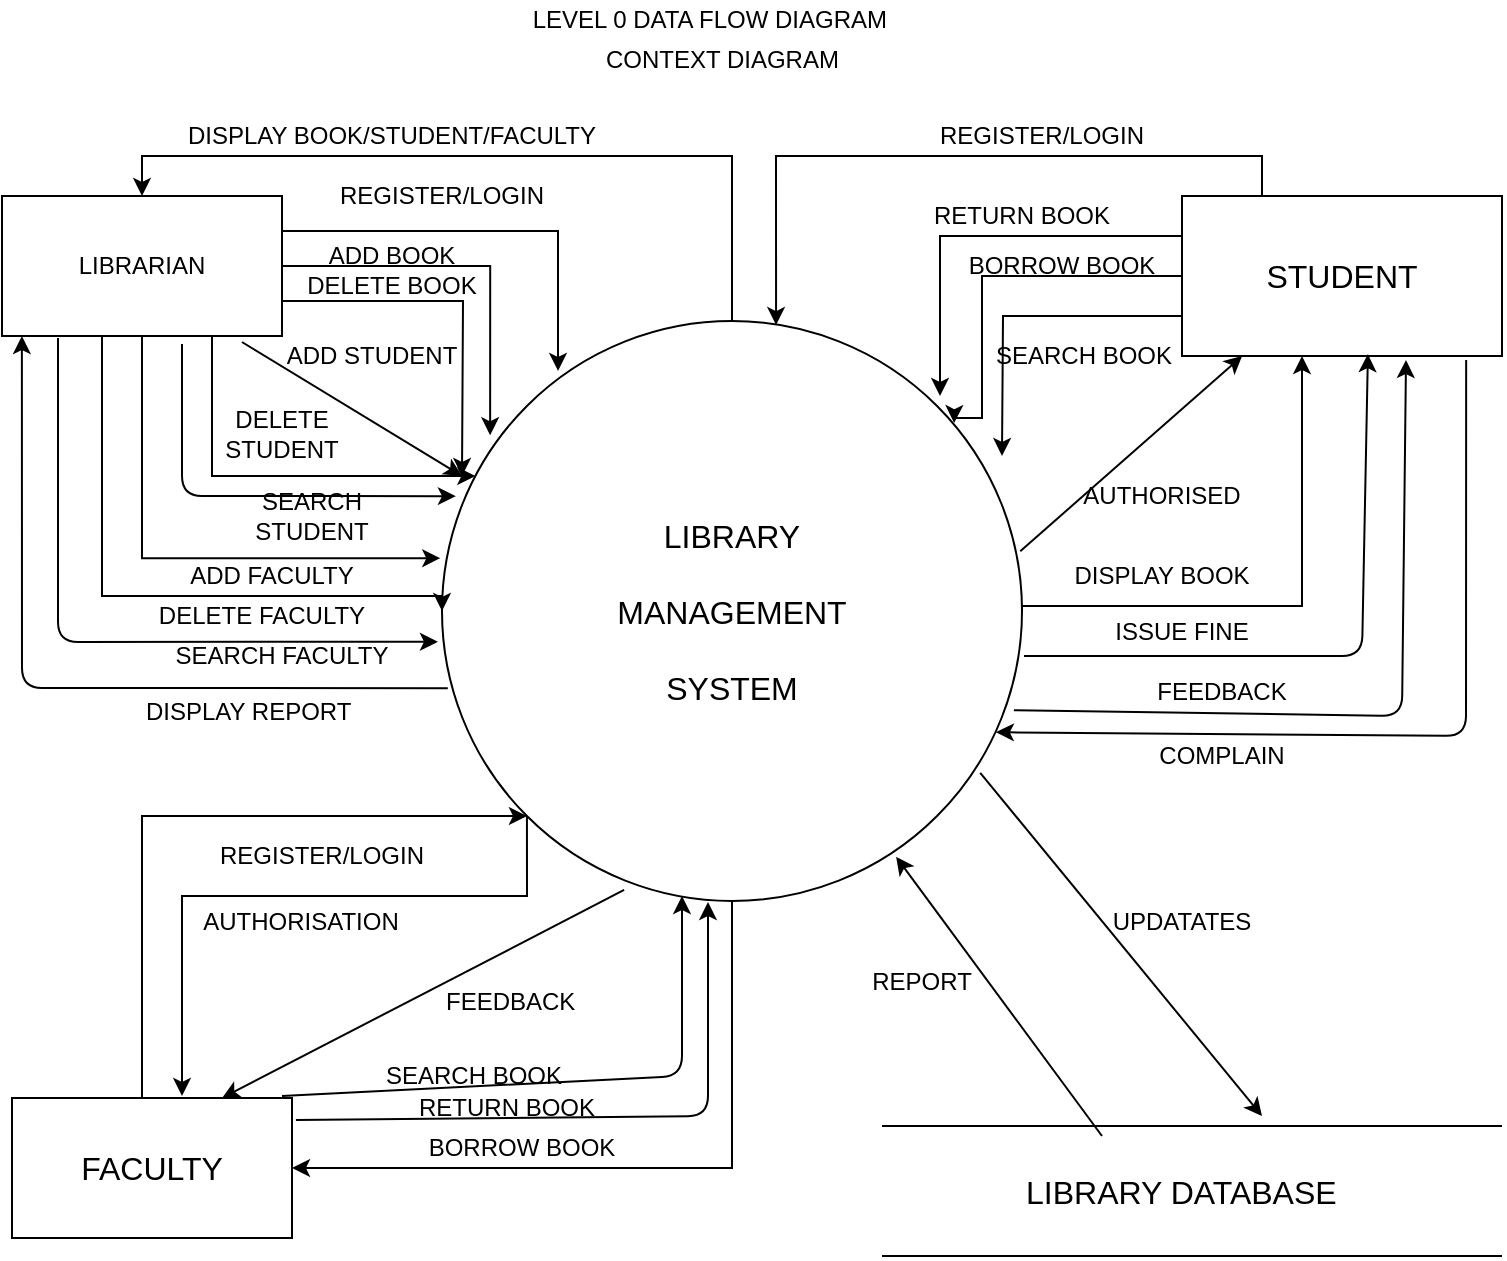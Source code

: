 <mxfile version="10.5.8" type="device"><diagram id="w3vRsI4GcgjeHSH2FWnW" name="Page-1"><mxGraphModel dx="1010" dy="549" grid="1" gridSize="10" guides="1" tooltips="1" connect="1" arrows="1" fold="1" page="1" pageScale="1" pageWidth="850" pageHeight="1100" math="0" shadow="0"><root><mxCell id="0"/><mxCell id="1" parent="0"/><mxCell id="AiGlvjNiKgBiNbBwOzlN-2" style="edgeStyle=orthogonalEdgeStyle;rounded=0;orthogonalLoop=1;jettySize=auto;html=1;" parent="1" edge="1"><mxGeometry relative="1" as="geometry"><mxPoint x="390" y="400" as="targetPoint"/><mxPoint x="390" y="280" as="sourcePoint"/></mxGeometry></mxCell><mxCell id="AiGlvjNiKgBiNbBwOzlN-18" style="edgeStyle=orthogonalEdgeStyle;rounded=0;orthogonalLoop=1;jettySize=auto;html=1;exitX=1;exitY=0.5;exitDx=0;exitDy=0;entryX=0.375;entryY=1;entryDx=0;entryDy=0;entryPerimeter=0;" parent="1" source="AiGlvjNiKgBiNbBwOzlN-3" target="AiGlvjNiKgBiNbBwOzlN-9" edge="1"><mxGeometry relative="1" as="geometry"><mxPoint x="680" y="240" as="targetPoint"/><Array as="points"><mxPoint x="680" y="315"/></Array></mxGeometry></mxCell><mxCell id="AiGlvjNiKgBiNbBwOzlN-26" style="edgeStyle=orthogonalEdgeStyle;rounded=0;orthogonalLoop=1;jettySize=auto;html=1;exitX=0.5;exitY=1;exitDx=0;exitDy=0;entryX=1;entryY=0.5;entryDx=0;entryDy=0;" parent="1" source="AiGlvjNiKgBiNbBwOzlN-3" target="AiGlvjNiKgBiNbBwOzlN-11" edge="1"><mxGeometry relative="1" as="geometry"/></mxCell><mxCell id="4Fdk112uHCVusNX27Rxy-53" style="edgeStyle=orthogonalEdgeStyle;rounded=0;orthogonalLoop=1;jettySize=auto;html=1;exitX=0.5;exitY=0;exitDx=0;exitDy=0;" edge="1" parent="1" source="AiGlvjNiKgBiNbBwOzlN-3" target="AiGlvjNiKgBiNbBwOzlN-8"><mxGeometry relative="1" as="geometry"><Array as="points"><mxPoint x="395" y="90"/><mxPoint x="100" y="90"/></Array></mxGeometry></mxCell><mxCell id="4Fdk112uHCVusNX27Rxy-65" style="edgeStyle=orthogonalEdgeStyle;rounded=0;orthogonalLoop=1;jettySize=auto;html=1;exitX=0;exitY=1;exitDx=0;exitDy=0;" edge="1" parent="1" source="AiGlvjNiKgBiNbBwOzlN-3"><mxGeometry relative="1" as="geometry"><mxPoint x="120" y="560" as="targetPoint"/><Array as="points"><mxPoint x="292" y="460"/><mxPoint x="120" y="460"/></Array></mxGeometry></mxCell><mxCell id="AiGlvjNiKgBiNbBwOzlN-3" value="&lt;div&gt;&lt;font size=&quot;3&quot;&gt;LIBRARY &lt;br&gt;&lt;/font&gt;&lt;/div&gt;&lt;div&gt;&lt;font size=&quot;3&quot;&gt;&lt;br&gt;&lt;/font&gt;&lt;/div&gt;&lt;div&gt;&lt;font size=&quot;3&quot;&gt;MANAGEMENT&lt;/font&gt;&lt;/div&gt;&lt;div&gt;&lt;font size=&quot;3&quot;&gt;&lt;br&gt;&lt;/font&gt;&lt;/div&gt;&lt;div&gt;&lt;font size=&quot;3&quot;&gt;SYSTEM&lt;br&gt;&lt;/font&gt;&lt;/div&gt;" style="ellipse;whiteSpace=wrap;html=1;aspect=fixed;" parent="1" vertex="1"><mxGeometry x="250" y="172.5" width="290" height="290" as="geometry"/></mxCell><mxCell id="AiGlvjNiKgBiNbBwOzlN-19" style="edgeStyle=orthogonalEdgeStyle;rounded=0;orthogonalLoop=1;jettySize=auto;html=1;exitX=1;exitY=0.25;exitDx=0;exitDy=0;entryX=0.2;entryY=0.086;entryDx=0;entryDy=0;entryPerimeter=0;" parent="1" source="AiGlvjNiKgBiNbBwOzlN-8" target="AiGlvjNiKgBiNbBwOzlN-3" edge="1"><mxGeometry relative="1" as="geometry"><mxPoint x="310" y="128" as="targetPoint"/><Array as="points"><mxPoint x="308" y="128"/></Array></mxGeometry></mxCell><mxCell id="4Fdk112uHCVusNX27Rxy-1" style="edgeStyle=orthogonalEdgeStyle;rounded=0;orthogonalLoop=1;jettySize=auto;html=1;exitX=1;exitY=0.5;exitDx=0;exitDy=0;entryX=0.083;entryY=0.197;entryDx=0;entryDy=0;entryPerimeter=0;" edge="1" parent="1" source="AiGlvjNiKgBiNbBwOzlN-8" target="AiGlvjNiKgBiNbBwOzlN-3"><mxGeometry relative="1" as="geometry"><Array as="points"><mxPoint x="274" y="145"/></Array></mxGeometry></mxCell><mxCell id="4Fdk112uHCVusNX27Rxy-38" style="edgeStyle=orthogonalEdgeStyle;rounded=0;orthogonalLoop=1;jettySize=auto;html=1;exitX=1;exitY=0.75;exitDx=0;exitDy=0;" edge="1" parent="1" source="AiGlvjNiKgBiNbBwOzlN-8"><mxGeometry relative="1" as="geometry"><mxPoint x="260" y="250" as="targetPoint"/></mxGeometry></mxCell><mxCell id="4Fdk112uHCVusNX27Rxy-40" style="edgeStyle=orthogonalEdgeStyle;rounded=0;orthogonalLoop=1;jettySize=auto;html=1;exitX=0.75;exitY=1;exitDx=0;exitDy=0;" edge="1" parent="1" source="AiGlvjNiKgBiNbBwOzlN-8" target="AiGlvjNiKgBiNbBwOzlN-3"><mxGeometry relative="1" as="geometry"><mxPoint x="250" y="250" as="targetPoint"/><Array as="points"><mxPoint x="135" y="250"/></Array></mxGeometry></mxCell><mxCell id="4Fdk112uHCVusNX27Rxy-48" style="edgeStyle=orthogonalEdgeStyle;rounded=0;orthogonalLoop=1;jettySize=auto;html=1;exitX=0.5;exitY=1;exitDx=0;exitDy=0;entryX=-0.003;entryY=0.409;entryDx=0;entryDy=0;entryPerimeter=0;" edge="1" parent="1" source="AiGlvjNiKgBiNbBwOzlN-8" target="AiGlvjNiKgBiNbBwOzlN-3"><mxGeometry relative="1" as="geometry"/></mxCell><mxCell id="4Fdk112uHCVusNX27Rxy-49" style="edgeStyle=orthogonalEdgeStyle;rounded=0;orthogonalLoop=1;jettySize=auto;html=1;exitX=0.25;exitY=1;exitDx=0;exitDy=0;entryX=0;entryY=0.5;entryDx=0;entryDy=0;" edge="1" parent="1" source="AiGlvjNiKgBiNbBwOzlN-8" target="AiGlvjNiKgBiNbBwOzlN-3"><mxGeometry relative="1" as="geometry"><Array as="points"><mxPoint x="80" y="180"/><mxPoint x="80" y="310"/><mxPoint x="250" y="310"/></Array></mxGeometry></mxCell><mxCell id="AiGlvjNiKgBiNbBwOzlN-8" value="LIBRARIAN" style="rounded=0;whiteSpace=wrap;html=1;" parent="1" vertex="1"><mxGeometry x="30" y="110" width="140" height="70" as="geometry"/></mxCell><mxCell id="AiGlvjNiKgBiNbBwOzlN-17" style="edgeStyle=orthogonalEdgeStyle;rounded=0;orthogonalLoop=1;jettySize=auto;html=1;exitX=0;exitY=0.25;exitDx=0;exitDy=0;" parent="1" source="AiGlvjNiKgBiNbBwOzlN-9" edge="1"><mxGeometry relative="1" as="geometry"><mxPoint x="499" y="210" as="targetPoint"/><Array as="points"><mxPoint x="499" y="130"/></Array></mxGeometry></mxCell><mxCell id="4Fdk112uHCVusNX27Rxy-2" style="edgeStyle=orthogonalEdgeStyle;rounded=0;orthogonalLoop=1;jettySize=auto;html=1;exitX=0;exitY=0.5;exitDx=0;exitDy=0;entryX=0.883;entryY=0.176;entryDx=0;entryDy=0;entryPerimeter=0;" edge="1" parent="1" source="AiGlvjNiKgBiNbBwOzlN-9" target="AiGlvjNiKgBiNbBwOzlN-3"><mxGeometry relative="1" as="geometry"><Array as="points"><mxPoint x="520" y="150"/><mxPoint x="520" y="221"/></Array></mxGeometry></mxCell><mxCell id="4Fdk112uHCVusNX27Rxy-11" style="edgeStyle=orthogonalEdgeStyle;rounded=0;orthogonalLoop=1;jettySize=auto;html=1;exitX=0;exitY=0.75;exitDx=0;exitDy=0;" edge="1" parent="1" source="AiGlvjNiKgBiNbBwOzlN-9"><mxGeometry relative="1" as="geometry"><mxPoint x="530" y="240" as="targetPoint"/></mxGeometry></mxCell><mxCell id="4Fdk112uHCVusNX27Rxy-17" style="edgeStyle=orthogonalEdgeStyle;rounded=0;orthogonalLoop=1;jettySize=auto;html=1;exitX=0.25;exitY=0;exitDx=0;exitDy=0;entryX=0.576;entryY=0.007;entryDx=0;entryDy=0;entryPerimeter=0;" edge="1" parent="1" source="AiGlvjNiKgBiNbBwOzlN-9" target="AiGlvjNiKgBiNbBwOzlN-3"><mxGeometry relative="1" as="geometry"><Array as="points"><mxPoint x="660" y="90"/><mxPoint x="417" y="90"/></Array></mxGeometry></mxCell><mxCell id="AiGlvjNiKgBiNbBwOzlN-9" value="&lt;font size=&quot;3&quot;&gt;STUDENT&lt;/font&gt;" style="rounded=0;whiteSpace=wrap;html=1;" parent="1" vertex="1"><mxGeometry x="620" y="110" width="160" height="80" as="geometry"/></mxCell><mxCell id="AiGlvjNiKgBiNbBwOzlN-24" style="edgeStyle=orthogonalEdgeStyle;rounded=0;orthogonalLoop=1;jettySize=auto;html=1;exitX=0.5;exitY=0;exitDx=0;exitDy=0;entryX=0;entryY=1;entryDx=0;entryDy=0;" parent="1" source="AiGlvjNiKgBiNbBwOzlN-11" edge="1" target="AiGlvjNiKgBiNbBwOzlN-3"><mxGeometry relative="1" as="geometry"><mxPoint x="264" y="386" as="targetPoint"/><Array as="points"><mxPoint x="100" y="561"/><mxPoint x="100" y="420"/></Array></mxGeometry></mxCell><mxCell id="AiGlvjNiKgBiNbBwOzlN-11" value="&lt;font size=&quot;3&quot;&gt;FACULTY&lt;/font&gt;" style="rounded=0;whiteSpace=wrap;html=1;" parent="1" vertex="1"><mxGeometry x="35" y="561" width="140" height="70" as="geometry"/></mxCell><mxCell id="AiGlvjNiKgBiNbBwOzlN-27" value="" style="endArrow=none;html=1;" parent="1" edge="1"><mxGeometry width="50" height="50" relative="1" as="geometry"><mxPoint x="470" y="640" as="sourcePoint"/><mxPoint x="780" y="640" as="targetPoint"/></mxGeometry></mxCell><mxCell id="AiGlvjNiKgBiNbBwOzlN-28" value="" style="endArrow=none;html=1;" parent="1" edge="1"><mxGeometry width="50" height="50" relative="1" as="geometry"><mxPoint x="470" y="575" as="sourcePoint"/><mxPoint x="780" y="575" as="targetPoint"/></mxGeometry></mxCell><mxCell id="AiGlvjNiKgBiNbBwOzlN-30" value="" style="endArrow=classic;html=1;entryX=0.783;entryY=0.924;entryDx=0;entryDy=0;entryPerimeter=0;" parent="1" target="AiGlvjNiKgBiNbBwOzlN-3" edge="1"><mxGeometry width="50" height="50" relative="1" as="geometry"><mxPoint x="580" y="580" as="sourcePoint"/><mxPoint x="80" y="660" as="targetPoint"/></mxGeometry></mxCell><mxCell id="AiGlvjNiKgBiNbBwOzlN-32" value="" style="endArrow=classic;html=1;exitX=0.928;exitY=0.779;exitDx=0;exitDy=0;exitPerimeter=0;" parent="1" source="AiGlvjNiKgBiNbBwOzlN-3" edge="1"><mxGeometry width="50" height="50" relative="1" as="geometry"><mxPoint x="30" y="710" as="sourcePoint"/><mxPoint x="660" y="570" as="targetPoint"/></mxGeometry></mxCell><mxCell id="AiGlvjNiKgBiNbBwOzlN-35" value="&lt;font size=&quot;3&quot;&gt;LIBRARY DATABASE&lt;br&gt;&lt;/font&gt;" style="text;html=1;resizable=0;points=[];autosize=1;align=left;verticalAlign=top;spacingTop=-4;" parent="1" vertex="1"><mxGeometry x="540" y="596" width="170" height="20" as="geometry"/></mxCell><mxCell id="AiGlvjNiKgBiNbBwOzlN-40" value="REGISTER/LOGIN" style="text;html=1;strokeColor=none;fillColor=none;align=center;verticalAlign=middle;whiteSpace=wrap;rounded=0;" parent="1" vertex="1"><mxGeometry x="200" y="100" width="100" height="20" as="geometry"/></mxCell><mxCell id="AiGlvjNiKgBiNbBwOzlN-44" value="&lt;div&gt;RETURN BOOK&lt;/div&gt;" style="text;html=1;strokeColor=none;fillColor=none;align=center;verticalAlign=middle;whiteSpace=wrap;rounded=0;direction=south;" parent="1" vertex="1"><mxGeometry x="485" y="100" width="110" height="40" as="geometry"/></mxCell><mxCell id="AiGlvjNiKgBiNbBwOzlN-47" value="REGISTER/LOGIN" style="text;html=1;strokeColor=none;fillColor=none;align=center;verticalAlign=middle;whiteSpace=wrap;rounded=0;" parent="1" vertex="1"><mxGeometry x="500" y="70" width="100" height="20" as="geometry"/></mxCell><mxCell id="AiGlvjNiKgBiNbBwOzlN-48" value="REGISTER/LOGIN" style="text;html=1;strokeColor=none;fillColor=none;align=center;verticalAlign=middle;whiteSpace=wrap;rounded=0;" parent="1" vertex="1"><mxGeometry x="140" y="430" width="100" height="20" as="geometry"/></mxCell><mxCell id="AiGlvjNiKgBiNbBwOzlN-51" value="&lt;div&gt;BORROW BOOK&lt;/div&gt;" style="text;html=1;strokeColor=none;fillColor=none;align=center;verticalAlign=middle;whiteSpace=wrap;rounded=0;direction=south;" parent="1" vertex="1"><mxGeometry x="200" y="566" width="180" height="40" as="geometry"/></mxCell><mxCell id="AiGlvjNiKgBiNbBwOzlN-54" value="&amp;nbsp;LEVEL 0 DATA FLOW DIAGRAM" style="text;html=1;resizable=0;points=[];autosize=1;align=left;verticalAlign=top;spacingTop=-4;" parent="1" vertex="1"><mxGeometry x="290" y="12" width="190" height="20" as="geometry"/></mxCell><mxCell id="4Fdk112uHCVusNX27Rxy-3" value="AUTHORISED" style="text;html=1;strokeColor=none;fillColor=none;align=center;verticalAlign=middle;whiteSpace=wrap;rounded=0;" vertex="1" parent="1"><mxGeometry x="590" y="250" width="40" height="20" as="geometry"/></mxCell><mxCell id="4Fdk112uHCVusNX27Rxy-5" value="BORROW BOOK" style="text;html=1;strokeColor=none;fillColor=none;align=center;verticalAlign=middle;whiteSpace=wrap;rounded=0;" vertex="1" parent="1"><mxGeometry x="510" y="140" width="100" height="10" as="geometry"/></mxCell><mxCell id="4Fdk112uHCVusNX27Rxy-12" value="DISPLAY BOOK " style="text;html=1;strokeColor=none;fillColor=none;align=center;verticalAlign=middle;whiteSpace=wrap;rounded=0;" vertex="1" parent="1"><mxGeometry x="560" y="290" width="100" height="20" as="geometry"/></mxCell><mxCell id="4Fdk112uHCVusNX27Rxy-13" value="SEARCH BOOK" style="text;html=1;resizable=0;points=[];autosize=1;align=left;verticalAlign=top;spacingTop=-4;" vertex="1" parent="1"><mxGeometry x="525" y="180" width="100" height="20" as="geometry"/></mxCell><mxCell id="4Fdk112uHCVusNX27Rxy-19" value="" style="endArrow=classic;html=1;entryX=0.188;entryY=1;entryDx=0;entryDy=0;entryPerimeter=0;exitX=0.997;exitY=0.397;exitDx=0;exitDy=0;exitPerimeter=0;" edge="1" parent="1" source="AiGlvjNiKgBiNbBwOzlN-3" target="AiGlvjNiKgBiNbBwOzlN-9"><mxGeometry width="50" height="50" relative="1" as="geometry"><mxPoint x="30" y="790" as="sourcePoint"/><mxPoint x="80" y="740" as="targetPoint"/></mxGeometry></mxCell><mxCell id="4Fdk112uHCVusNX27Rxy-20" value="ISSUE FINE" style="text;html=1;strokeColor=none;fillColor=none;align=center;verticalAlign=middle;whiteSpace=wrap;rounded=0;" vertex="1" parent="1"><mxGeometry x="585" y="317.5" width="70" height="20" as="geometry"/></mxCell><mxCell id="4Fdk112uHCVusNX27Rxy-21" value="" style="endArrow=classic;html=1;entryX=0.581;entryY=0.988;entryDx=0;entryDy=0;entryPerimeter=0;" edge="1" parent="1" target="AiGlvjNiKgBiNbBwOzlN-9"><mxGeometry width="50" height="50" relative="1" as="geometry"><mxPoint x="541" y="340" as="sourcePoint"/><mxPoint x="740" y="310" as="targetPoint"/><Array as="points"><mxPoint x="710" y="340"/></Array></mxGeometry></mxCell><mxCell id="4Fdk112uHCVusNX27Rxy-23" value="ADD BOOK" style="text;html=1;strokeColor=none;fillColor=none;align=center;verticalAlign=middle;whiteSpace=wrap;rounded=0;" vertex="1" parent="1"><mxGeometry x="190" y="130" width="70" height="20" as="geometry"/></mxCell><mxCell id="4Fdk112uHCVusNX27Rxy-24" value="FEEDBACK" style="text;html=1;strokeColor=none;fillColor=none;align=center;verticalAlign=middle;whiteSpace=wrap;rounded=0;" vertex="1" parent="1"><mxGeometry x="620" y="347.5" width="40" height="20" as="geometry"/></mxCell><mxCell id="4Fdk112uHCVusNX27Rxy-27" value="" style="endArrow=classic;html=1;exitX=0.986;exitY=0.671;exitDx=0;exitDy=0;exitPerimeter=0;entryX=0.7;entryY=1.025;entryDx=0;entryDy=0;entryPerimeter=0;" edge="1" parent="1" source="AiGlvjNiKgBiNbBwOzlN-3" target="AiGlvjNiKgBiNbBwOzlN-9"><mxGeometry width="50" height="50" relative="1" as="geometry"><mxPoint x="550" y="410" as="sourcePoint"/><mxPoint x="727" y="250" as="targetPoint"/><Array as="points"><mxPoint x="730" y="370"/></Array></mxGeometry></mxCell><mxCell id="4Fdk112uHCVusNX27Rxy-28" value="DELETE BOOK" style="text;html=1;strokeColor=none;fillColor=none;align=center;verticalAlign=middle;whiteSpace=wrap;rounded=0;" vertex="1" parent="1"><mxGeometry x="175" y="145" width="100" height="20" as="geometry"/></mxCell><mxCell id="4Fdk112uHCVusNX27Rxy-29" value="ADD STUDENT" style="text;html=1;strokeColor=none;fillColor=none;align=center;verticalAlign=middle;whiteSpace=wrap;rounded=0;" vertex="1" parent="1"><mxGeometry x="170" y="180" width="90" height="20" as="geometry"/></mxCell><mxCell id="4Fdk112uHCVusNX27Rxy-30" value="DELETE STUDENT" style="text;html=1;strokeColor=none;fillColor=none;align=center;verticalAlign=middle;whiteSpace=wrap;rounded=0;" vertex="1" parent="1"><mxGeometry x="150" y="219" width="40" height="20" as="geometry"/></mxCell><mxCell id="4Fdk112uHCVusNX27Rxy-31" value="DELETE FACULTY" style="text;html=1;strokeColor=none;fillColor=none;align=center;verticalAlign=middle;whiteSpace=wrap;rounded=0;" vertex="1" parent="1"><mxGeometry x="105" y="310" width="110" height="20" as="geometry"/></mxCell><mxCell id="4Fdk112uHCVusNX27Rxy-32" value="ADD FACULTY" style="text;html=1;strokeColor=none;fillColor=none;align=center;verticalAlign=middle;whiteSpace=wrap;rounded=0;" vertex="1" parent="1"><mxGeometry x="120" y="290" width="90" height="20" as="geometry"/></mxCell><mxCell id="4Fdk112uHCVusNX27Rxy-34" value="SEARCH STUDENT" style="text;html=1;strokeColor=none;fillColor=none;align=center;verticalAlign=middle;whiteSpace=wrap;rounded=0;" vertex="1" parent="1"><mxGeometry x="130" y="260" width="110" height="20" as="geometry"/></mxCell><mxCell id="4Fdk112uHCVusNX27Rxy-35" value="SEARCH FACULTY" style="text;html=1;strokeColor=none;fillColor=none;align=center;verticalAlign=middle;whiteSpace=wrap;rounded=0;" vertex="1" parent="1"><mxGeometry x="115" y="330" width="110" height="20" as="geometry"/></mxCell><mxCell id="4Fdk112uHCVusNX27Rxy-41" value="" style="endArrow=classic;html=1;exitX=0.857;exitY=1.043;exitDx=0;exitDy=0;exitPerimeter=0;" edge="1" parent="1" source="AiGlvjNiKgBiNbBwOzlN-8"><mxGeometry width="50" height="50" relative="1" as="geometry"><mxPoint x="140" y="240" as="sourcePoint"/><mxPoint x="260" y="250" as="targetPoint"/></mxGeometry></mxCell><mxCell id="4Fdk112uHCVusNX27Rxy-43" value="" style="endArrow=classic;html=1;entryX=0.024;entryY=0.302;entryDx=0;entryDy=0;entryPerimeter=0;" edge="1" parent="1" target="AiGlvjNiKgBiNbBwOzlN-3"><mxGeometry width="50" height="50" relative="1" as="geometry"><mxPoint x="120" y="184" as="sourcePoint"/><mxPoint x="175" y="245" as="targetPoint"/><Array as="points"><mxPoint x="120" y="200"/><mxPoint x="120" y="260"/><mxPoint x="190" y="260"/></Array></mxGeometry></mxCell><mxCell id="4Fdk112uHCVusNX27Rxy-44" value="" style="endArrow=classic;html=1;entryX=-0.007;entryY=0.553;entryDx=0;entryDy=0;entryPerimeter=0;exitX=0.2;exitY=1.014;exitDx=0;exitDy=0;exitPerimeter=0;" edge="1" parent="1" source="AiGlvjNiKgBiNbBwOzlN-8" target="AiGlvjNiKgBiNbBwOzlN-3"><mxGeometry width="50" height="50" relative="1" as="geometry"><mxPoint x="80" y="375" as="sourcePoint"/><mxPoint x="130" y="325" as="targetPoint"/><Array as="points"><mxPoint x="58" y="333"/></Array></mxGeometry></mxCell><mxCell id="4Fdk112uHCVusNX27Rxy-45" value="" style="endArrow=classic;html=1;entryX=0.071;entryY=1;entryDx=0;entryDy=0;entryPerimeter=0;exitX=0.01;exitY=0.633;exitDx=0;exitDy=0;exitPerimeter=0;" edge="1" parent="1" source="AiGlvjNiKgBiNbBwOzlN-3" target="AiGlvjNiKgBiNbBwOzlN-8"><mxGeometry width="50" height="50" relative="1" as="geometry"><mxPoint x="40" y="400" as="sourcePoint"/><mxPoint x="90" y="350" as="targetPoint"/><Array as="points"><mxPoint x="40" y="356"/></Array></mxGeometry></mxCell><mxCell id="4Fdk112uHCVusNX27Rxy-46" value="" style="endArrow=classic;html=1;exitX=1.014;exitY=0.157;exitDx=0;exitDy=0;exitPerimeter=0;" edge="1" parent="1" source="AiGlvjNiKgBiNbBwOzlN-11"><mxGeometry width="50" height="50" relative="1" as="geometry"><mxPoint x="180" y="570" as="sourcePoint"/><mxPoint x="383" y="463" as="targetPoint"/><Array as="points"><mxPoint x="383" y="570"/></Array></mxGeometry></mxCell><mxCell id="4Fdk112uHCVusNX27Rxy-56" value="DISPLAY BOOK/STUDENT/FACULTY" style="text;html=1;strokeColor=none;fillColor=none;align=center;verticalAlign=middle;whiteSpace=wrap;rounded=0;" vertex="1" parent="1"><mxGeometry x="110" y="70" width="230" height="20" as="geometry"/></mxCell><mxCell id="4Fdk112uHCVusNX27Rxy-59" value="DISPLAY REPORT" style="text;html=1;resizable=0;points=[];autosize=1;align=left;verticalAlign=top;spacingTop=-4;" vertex="1" parent="1"><mxGeometry x="100" y="357.5" width="120" height="20" as="geometry"/></mxCell><mxCell id="4Fdk112uHCVusNX27Rxy-61" value="RETURN BOOK" style="text;html=1;strokeColor=none;fillColor=none;align=center;verticalAlign=middle;whiteSpace=wrap;rounded=0;" vertex="1" parent="1"><mxGeometry x="235" y="556" width="95" height="20" as="geometry"/></mxCell><mxCell id="4Fdk112uHCVusNX27Rxy-62" value="SEARCH BOOK" style="text;html=1;resizable=0;points=[];autosize=1;align=left;verticalAlign=top;spacingTop=-4;" vertex="1" parent="1"><mxGeometry x="220" y="540" width="100" height="20" as="geometry"/></mxCell><mxCell id="4Fdk112uHCVusNX27Rxy-63" value="" style="endArrow=classic;html=1;" edge="1" parent="1"><mxGeometry width="50" height="50" relative="1" as="geometry"><mxPoint x="170" y="560" as="sourcePoint"/><mxPoint x="370" y="460" as="targetPoint"/><Array as="points"><mxPoint x="370" y="550"/></Array></mxGeometry></mxCell><mxCell id="4Fdk112uHCVusNX27Rxy-64" value="" style="endArrow=classic;html=1;entryX=0.75;entryY=0;entryDx=0;entryDy=0;exitX=0.314;exitY=0.981;exitDx=0;exitDy=0;exitPerimeter=0;" edge="1" parent="1" source="AiGlvjNiKgBiNbBwOzlN-3" target="AiGlvjNiKgBiNbBwOzlN-11"><mxGeometry width="50" height="50" relative="1" as="geometry"><mxPoint x="30" y="710" as="sourcePoint"/><mxPoint x="60" y="690" as="targetPoint"/></mxGeometry></mxCell><mxCell id="4Fdk112uHCVusNX27Rxy-66" value="AUTHORISATION" style="text;html=1;strokeColor=none;fillColor=none;align=center;verticalAlign=middle;whiteSpace=wrap;rounded=0;" vertex="1" parent="1"><mxGeometry x="160" y="463" width="39" height="20" as="geometry"/></mxCell><mxCell id="4Fdk112uHCVusNX27Rxy-68" value="REPORT" style="text;html=1;strokeColor=none;fillColor=none;align=center;verticalAlign=middle;whiteSpace=wrap;rounded=0;" vertex="1" parent="1"><mxGeometry x="470" y="493" width="40" height="20" as="geometry"/></mxCell><mxCell id="4Fdk112uHCVusNX27Rxy-70" value="FEEDBACK" style="text;html=1;resizable=0;points=[];autosize=1;align=left;verticalAlign=top;spacingTop=-4;" vertex="1" parent="1"><mxGeometry x="250" y="503" width="80" height="20" as="geometry"/></mxCell><mxCell id="4Fdk112uHCVusNX27Rxy-72" value="UPDATATES" style="text;html=1;strokeColor=none;fillColor=none;align=center;verticalAlign=middle;whiteSpace=wrap;rounded=0;" vertex="1" parent="1"><mxGeometry x="600" y="463" width="40" height="20" as="geometry"/></mxCell><mxCell id="4Fdk112uHCVusNX27Rxy-73" value="" style="endArrow=classic;html=1;entryX=0.955;entryY=0.709;entryDx=0;entryDy=0;entryPerimeter=0;exitX=0.888;exitY=1.025;exitDx=0;exitDy=0;exitPerimeter=0;" edge="1" parent="1" source="AiGlvjNiKgBiNbBwOzlN-9" target="AiGlvjNiKgBiNbBwOzlN-3"><mxGeometry width="50" height="50" relative="1" as="geometry"><mxPoint x="770" y="378" as="sourcePoint"/><mxPoint x="670" y="380" as="targetPoint"/><Array as="points"><mxPoint x="762" y="380"/></Array></mxGeometry></mxCell><mxCell id="4Fdk112uHCVusNX27Rxy-74" value="COMPLAIN" style="text;html=1;strokeColor=none;fillColor=none;align=center;verticalAlign=middle;whiteSpace=wrap;rounded=0;" vertex="1" parent="1"><mxGeometry x="620" y="380" width="40" height="20" as="geometry"/></mxCell><mxCell id="4Fdk112uHCVusNX27Rxy-75" value="CONTEXT DIAGRAM" style="text;html=1;resizable=0;points=[];autosize=1;align=left;verticalAlign=top;spacingTop=-4;" vertex="1" parent="1"><mxGeometry x="330" y="32" width="130" height="20" as="geometry"/></mxCell></root></mxGraphModel></diagram></mxfile>